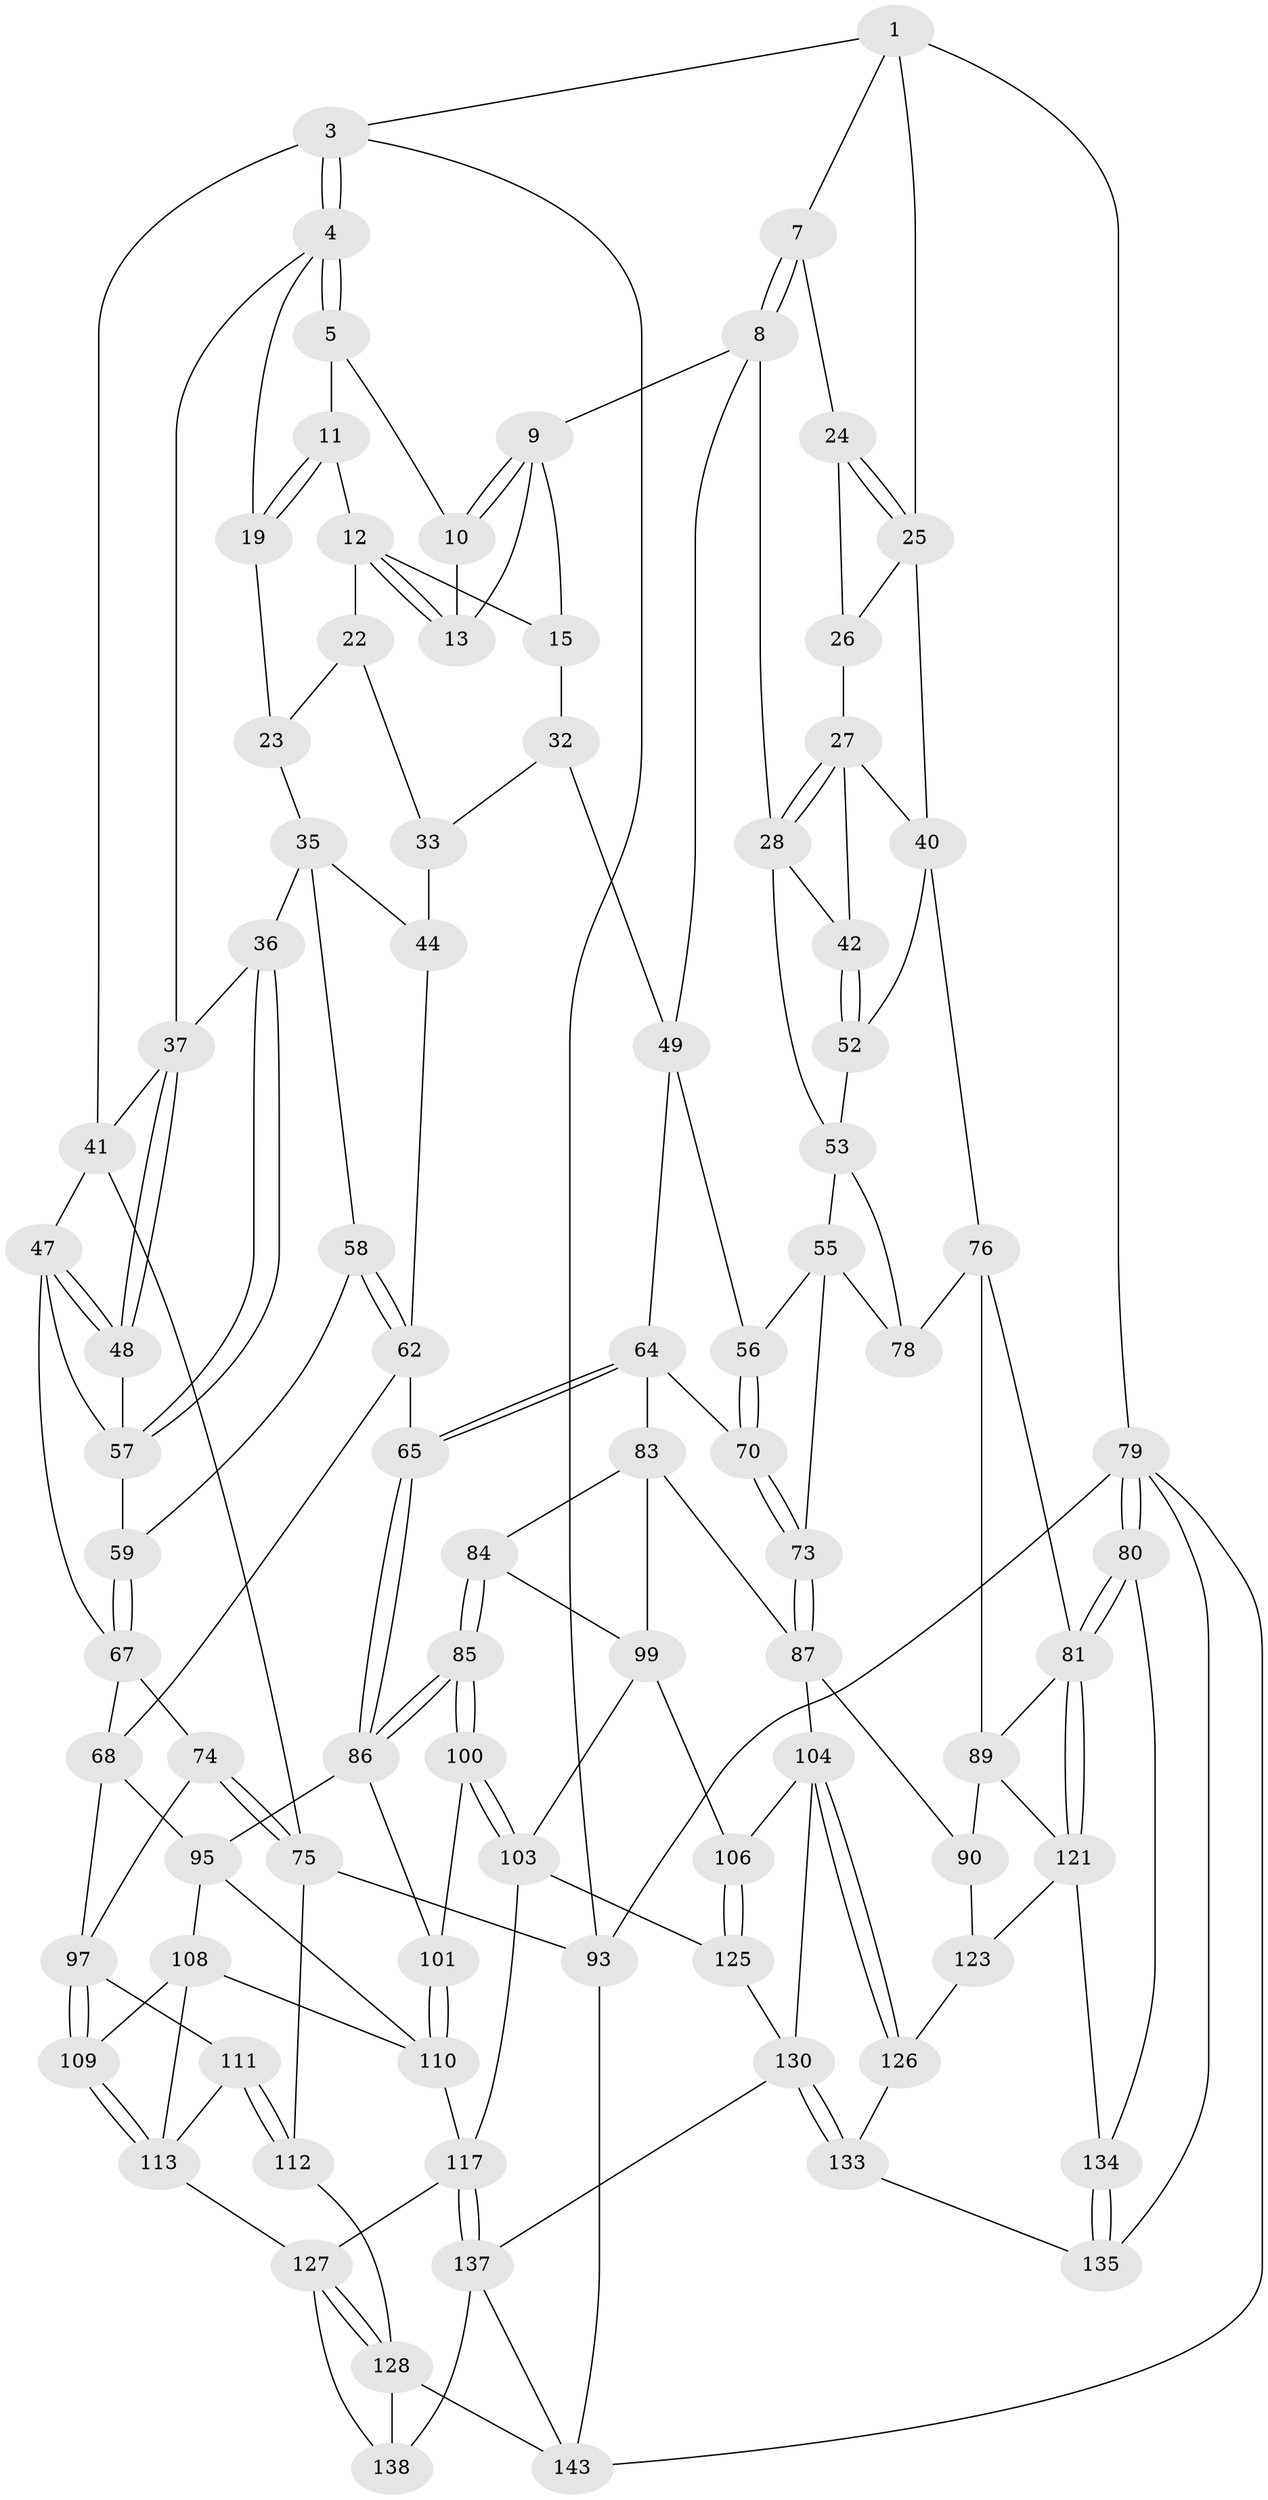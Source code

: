 // Generated by graph-tools (version 1.1) at 2025/52/02/27/25 19:52:40]
// undirected, 89 vertices, 194 edges
graph export_dot {
graph [start="1"]
  node [color=gray90,style=filled];
  1 [pos="+0.7591394656166549+0",super="+2"];
  3 [pos="+0+0"];
  4 [pos="+0+0",super="+21"];
  5 [pos="+0+0",super="+6"];
  7 [pos="+0.8410368829123661+0.10274703240910447"];
  8 [pos="+0.7735606697301335+0.1903602308707952",super="+29"];
  9 [pos="+0.7152698244253395+0.173427993745322",super="+17"];
  10 [pos="+0.6108924922736176+0"];
  11 [pos="+0.2966805059332517+0.07580667284202948"];
  12 [pos="+0.3229243771590499+0.08625242804148145",super="+18"];
  13 [pos="+0.33044845097694314+0.08603284460603133",super="+14"];
  15 [pos="+0.4025381742403075+0.15202186437347756",super="+16"];
  19 [pos="+0.2435830252028607+0.18097832392811472",super="+20"];
  22 [pos="+0.3628378925984926+0.22834625752172052"];
  23 [pos="+0.31586309718412375+0.2205646676430654",super="+31"];
  24 [pos="+0.8437151520237567+0.10337033392036463"];
  25 [pos="+1+0",super="+30"];
  26 [pos="+0.9355565018300829+0.14896886389880648"];
  27 [pos="+0.9390084018173611+0.22027498091148567",super="+39"];
  28 [pos="+0.8159311498898802+0.23398235774273532",super="+43"];
  32 [pos="+0.520897161394233+0.28277777504837304"];
  33 [pos="+0.4539613872110492+0.28652068126093483",super="+34"];
  35 [pos="+0.2588880145963038+0.279458629095521",super="+45"];
  36 [pos="+0.19687182216823934+0.3067705371952582"];
  37 [pos="+0.16345744156338307+0.24165488266591745",super="+38"];
  40 [pos="+1+0.3336601993698473",super="+51"];
  41 [pos="+0+0.09186780435360353",super="+46"];
  42 [pos="+0.9205096322880479+0.27609415056226383"];
  44 [pos="+0.3034622711812074+0.30063070038087053",super="+61"];
  47 [pos="+0+0.31825189593605696",super="+63"];
  48 [pos="+0.08378008389941927+0.28999299255535294"];
  49 [pos="+0.7621156318908108+0.2714303259411972",super="+50"];
  52 [pos="+0.9202752568233497+0.39462195349366064"];
  53 [pos="+0.902074487304051+0.40402402195475157",super="+54"];
  55 [pos="+0.8039742987770048+0.3943764690850783",super="+72"];
  56 [pos="+0.7634533905152716+0.3780555815025488"];
  57 [pos="+0.18878090776481204+0.33035895949550337",super="+60"];
  58 [pos="+0.27130710368389055+0.33659278771895024"];
  59 [pos="+0.2086163657076079+0.3864175907294677"];
  62 [pos="+0.33907114927420845+0.41583513713635123",super="+66"];
  64 [pos="+0.5519975789624302+0.3502899351650882",super="+71"];
  65 [pos="+0.34721712154109735+0.49099858499589094"];
  67 [pos="+0.19428622554109856+0.4532887050993249",super="+69"];
  68 [pos="+0.22756740843031975+0.48893238100316483",super="+96"];
  70 [pos="+0.6968019928458055+0.4048286209805945"];
  73 [pos="+0.7351400022021805+0.5155378420234923"];
  74 [pos="+0.09182280031345048+0.5735528675834426"];
  75 [pos="+0+0.5791924074062107",super="+92"];
  76 [pos="+1+0.5214893894137601",super="+77"];
  78 [pos="+0.8883317443723119+0.5216945685610148"];
  79 [pos="+1+1",super="+142"];
  80 [pos="+1+1"];
  81 [pos="+1+0.8913127556014153",super="+82"];
  83 [pos="+0.5718730320454554+0.42112279754261234",super="+88"];
  84 [pos="+0.5215846602793929+0.5163345032208614"];
  85 [pos="+0.48965700070008117+0.5439485539588348"];
  86 [pos="+0.3653200474197296+0.5129031780225952",super="+94"];
  87 [pos="+0.706168531804418+0.5677024540003206",super="+91"];
  89 [pos="+0.8798489423620891+0.6227496894063612",super="+120"];
  90 [pos="+0.85710116067715+0.6335357671337837"];
  93 [pos="+0+1"];
  95 [pos="+0.33162152924787847+0.6194653148358377",super="+107"];
  97 [pos="+0.24031559602377842+0.6458198924777946",super="+98"];
  99 [pos="+0.6028296282313653+0.588029491514896",super="+102"];
  100 [pos="+0.48794066427503757+0.6312318278731924"];
  101 [pos="+0.4129393274545151+0.6445824531961822"];
  103 [pos="+0.5102261369289265+0.6635084769650949",super="+116"];
  104 [pos="+0.6969060074669158+0.706892456655108",super="+105"];
  106 [pos="+0.6767742786012428+0.709952193491218"];
  108 [pos="+0.29385532270183634+0.6757071631273673",super="+114"];
  109 [pos="+0.24835017527204478+0.6652281022647544"];
  110 [pos="+0.3671881476976283+0.6739907865282545",super="+119"];
  111 [pos="+0.15112911849712887+0.7136407555190878"];
  112 [pos="+0.06341124702310459+0.8215299278775646"];
  113 [pos="+0.2210295827787866+0.7301855209459177",super="+115"];
  117 [pos="+0.46272885878724207+0.7727262492993242",super="+118"];
  121 [pos="+0.9388030321842705+0.7584511015029765",super="+122"];
  123 [pos="+0.8980653408598849+0.7886516151619007",super="+124"];
  125 [pos="+0.5738692581712114+0.7996116134044176"];
  126 [pos="+0.7831933755438347+0.8017906178751878",super="+132"];
  127 [pos="+0.25795496640063487+0.8089583072466577",super="+129"];
  128 [pos="+0.22201299819548959+0.880967148094564",super="+140"];
  130 [pos="+0.670342743359489+0.9584424099850614",super="+131"];
  133 [pos="+0.8022732841612674+0.8866304505378445"];
  134 [pos="+0.954402232323355+0.8821925388324752",super="+136"];
  135 [pos="+0.8185461825289151+0.8957392832572525",super="+141"];
  137 [pos="+0.44656283931132373+0.9301700940755472",super="+139"];
  138 [pos="+0.38383439713498035+0.9070615401499351"];
  143 [pos="+0.568825771602051+1",super="+144"];
  1 -- 7;
  1 -- 3;
  1 -- 25;
  1 -- 79;
  3 -- 4;
  3 -- 4;
  3 -- 41;
  3 -- 93;
  4 -- 5;
  4 -- 5;
  4 -- 19;
  4 -- 37;
  5 -- 11;
  5 -- 10;
  7 -- 8;
  7 -- 8;
  7 -- 24;
  8 -- 9;
  8 -- 49;
  8 -- 28;
  9 -- 10;
  9 -- 10;
  9 -- 13;
  9 -- 15;
  10 -- 13;
  11 -- 12;
  11 -- 19;
  11 -- 19;
  12 -- 13;
  12 -- 13;
  12 -- 22;
  12 -- 15;
  15 -- 32;
  19 -- 23 [weight=2];
  22 -- 23;
  22 -- 33;
  23 -- 35;
  24 -- 25;
  24 -- 25;
  24 -- 26;
  25 -- 40;
  25 -- 26;
  26 -- 27;
  27 -- 28;
  27 -- 28;
  27 -- 40;
  27 -- 42;
  28 -- 42;
  28 -- 53;
  32 -- 33;
  32 -- 49;
  33 -- 44 [weight=2];
  35 -- 36;
  35 -- 58;
  35 -- 44;
  36 -- 37;
  36 -- 57;
  36 -- 57;
  37 -- 48;
  37 -- 48;
  37 -- 41;
  40 -- 52;
  40 -- 76;
  41 -- 75;
  41 -- 47;
  42 -- 52;
  42 -- 52;
  44 -- 62;
  47 -- 48;
  47 -- 48;
  47 -- 67;
  47 -- 57;
  48 -- 57;
  49 -- 56;
  49 -- 64;
  52 -- 53;
  53 -- 78;
  53 -- 55;
  55 -- 56;
  55 -- 73;
  55 -- 78;
  56 -- 70;
  56 -- 70;
  57 -- 59;
  58 -- 59;
  58 -- 62;
  58 -- 62;
  59 -- 67;
  59 -- 67;
  62 -- 65;
  62 -- 68;
  64 -- 65;
  64 -- 65;
  64 -- 83;
  64 -- 70;
  65 -- 86;
  65 -- 86;
  67 -- 74;
  67 -- 68;
  68 -- 97;
  68 -- 95;
  70 -- 73;
  70 -- 73;
  73 -- 87;
  73 -- 87;
  74 -- 75;
  74 -- 75;
  74 -- 97;
  75 -- 112;
  75 -- 93;
  76 -- 89;
  76 -- 78;
  76 -- 81;
  79 -- 80;
  79 -- 80;
  79 -- 93;
  79 -- 143;
  79 -- 135;
  80 -- 81;
  80 -- 81;
  80 -- 134;
  81 -- 121;
  81 -- 121;
  81 -- 89;
  83 -- 84;
  83 -- 99;
  83 -- 87;
  84 -- 85;
  84 -- 85;
  84 -- 99;
  85 -- 86;
  85 -- 86;
  85 -- 100;
  85 -- 100;
  86 -- 101;
  86 -- 95;
  87 -- 104;
  87 -- 90;
  89 -- 90;
  89 -- 121;
  90 -- 123;
  93 -- 143;
  95 -- 108;
  95 -- 110;
  97 -- 109;
  97 -- 109;
  97 -- 111;
  99 -- 106;
  99 -- 103;
  100 -- 101;
  100 -- 103;
  100 -- 103;
  101 -- 110;
  101 -- 110;
  103 -- 117;
  103 -- 125;
  104 -- 126;
  104 -- 126;
  104 -- 106;
  104 -- 130;
  106 -- 125;
  106 -- 125;
  108 -- 109;
  108 -- 113;
  108 -- 110;
  109 -- 113;
  109 -- 113;
  110 -- 117;
  111 -- 112;
  111 -- 112;
  111 -- 113;
  112 -- 128;
  113 -- 127;
  117 -- 137;
  117 -- 137;
  117 -- 127;
  121 -- 123;
  121 -- 134;
  123 -- 126 [weight=2];
  125 -- 130;
  126 -- 133;
  127 -- 128;
  127 -- 128;
  127 -- 138;
  128 -- 138;
  128 -- 143;
  130 -- 133;
  130 -- 133;
  130 -- 137;
  133 -- 135;
  134 -- 135 [weight=2];
  134 -- 135;
  137 -- 138;
  137 -- 143;
}
